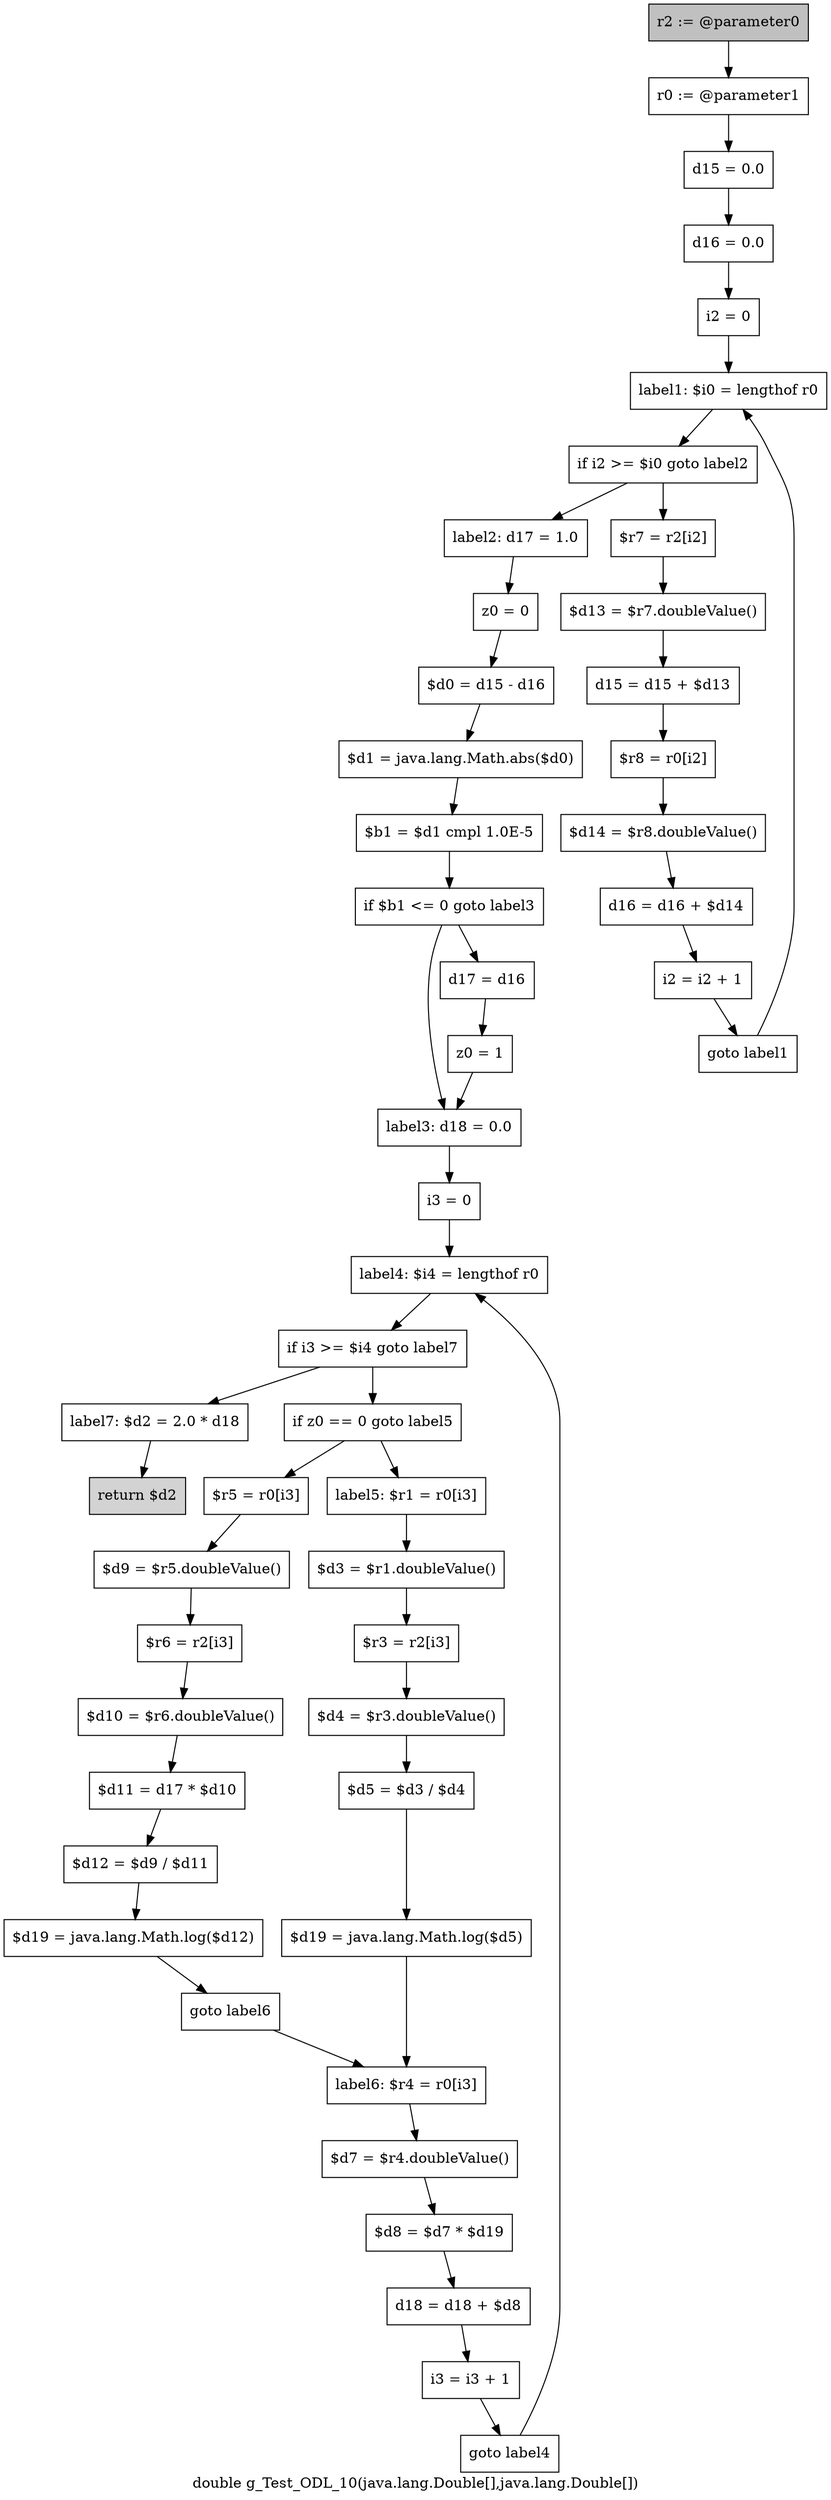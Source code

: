 digraph "double g_Test_ODL_10(java.lang.Double[],java.lang.Double[])" {
    label="double g_Test_ODL_10(java.lang.Double[],java.lang.Double[])";
    node [shape=box];
    "0" [style=filled,fillcolor=gray,label="r2 := @parameter0",];
    "1" [label="r0 := @parameter1",];
    "0"->"1";
    "2" [label="d15 = 0.0",];
    "1"->"2";
    "3" [label="d16 = 0.0",];
    "2"->"3";
    "4" [label="i2 = 0",];
    "3"->"4";
    "5" [label="label1: $i0 = lengthof r0",];
    "4"->"5";
    "6" [label="if i2 >= $i0 goto label2",];
    "5"->"6";
    "7" [label="$r7 = r2[i2]",];
    "6"->"7";
    "15" [label="label2: d17 = 1.0",];
    "6"->"15";
    "8" [label="$d13 = $r7.doubleValue()",];
    "7"->"8";
    "9" [label="d15 = d15 + $d13",];
    "8"->"9";
    "10" [label="$r8 = r0[i2]",];
    "9"->"10";
    "11" [label="$d14 = $r8.doubleValue()",];
    "10"->"11";
    "12" [label="d16 = d16 + $d14",];
    "11"->"12";
    "13" [label="i2 = i2 + 1",];
    "12"->"13";
    "14" [label="goto label1",];
    "13"->"14";
    "14"->"5";
    "16" [label="z0 = 0",];
    "15"->"16";
    "17" [label="$d0 = d15 - d16",];
    "16"->"17";
    "18" [label="$d1 = java.lang.Math.abs($d0)",];
    "17"->"18";
    "19" [label="$b1 = $d1 cmpl 1.0E-5",];
    "18"->"19";
    "20" [label="if $b1 <= 0 goto label3",];
    "19"->"20";
    "21" [label="d17 = d16",];
    "20"->"21";
    "23" [label="label3: d18 = 0.0",];
    "20"->"23";
    "22" [label="z0 = 1",];
    "21"->"22";
    "22"->"23";
    "24" [label="i3 = 0",];
    "23"->"24";
    "25" [label="label4: $i4 = lengthof r0",];
    "24"->"25";
    "26" [label="if i3 >= $i4 goto label7",];
    "25"->"26";
    "27" [label="if z0 == 0 goto label5",];
    "26"->"27";
    "48" [label="label7: $d2 = 2.0 * d18",];
    "26"->"48";
    "28" [label="$r5 = r0[i3]",];
    "27"->"28";
    "36" [label="label5: $r1 = r0[i3]",];
    "27"->"36";
    "29" [label="$d9 = $r5.doubleValue()",];
    "28"->"29";
    "30" [label="$r6 = r2[i3]",];
    "29"->"30";
    "31" [label="$d10 = $r6.doubleValue()",];
    "30"->"31";
    "32" [label="$d11 = d17 * $d10",];
    "31"->"32";
    "33" [label="$d12 = $d9 / $d11",];
    "32"->"33";
    "34" [label="$d19 = java.lang.Math.log($d12)",];
    "33"->"34";
    "35" [label="goto label6",];
    "34"->"35";
    "42" [label="label6: $r4 = r0[i3]",];
    "35"->"42";
    "37" [label="$d3 = $r1.doubleValue()",];
    "36"->"37";
    "38" [label="$r3 = r2[i3]",];
    "37"->"38";
    "39" [label="$d4 = $r3.doubleValue()",];
    "38"->"39";
    "40" [label="$d5 = $d3 / $d4",];
    "39"->"40";
    "41" [label="$d19 = java.lang.Math.log($d5)",];
    "40"->"41";
    "41"->"42";
    "43" [label="$d7 = $r4.doubleValue()",];
    "42"->"43";
    "44" [label="$d8 = $d7 * $d19",];
    "43"->"44";
    "45" [label="d18 = d18 + $d8",];
    "44"->"45";
    "46" [label="i3 = i3 + 1",];
    "45"->"46";
    "47" [label="goto label4",];
    "46"->"47";
    "47"->"25";
    "49" [style=filled,fillcolor=lightgray,label="return $d2",];
    "48"->"49";
}
